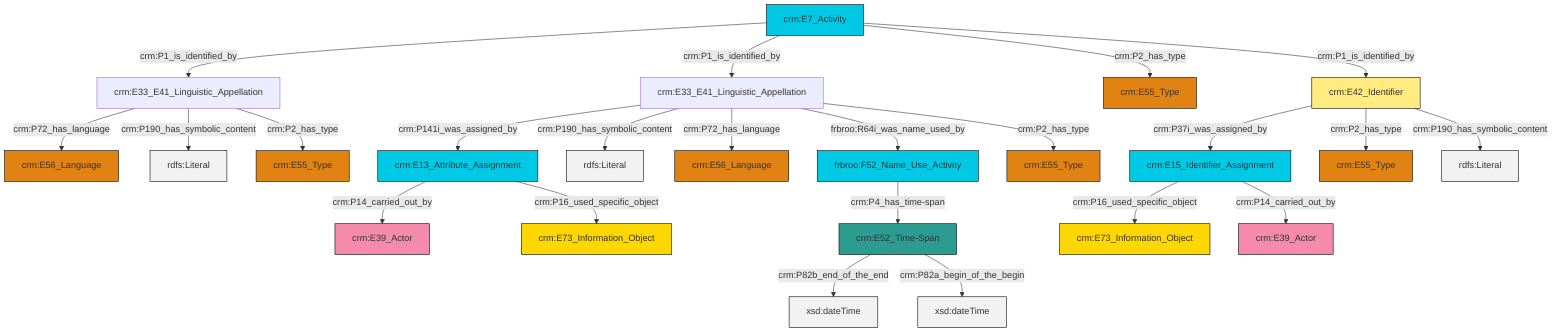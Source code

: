 graph TD
classDef Literal fill:#f2f2f2,stroke:#000000;
classDef CRM_Entity fill:#FFFFFF,stroke:#000000;
classDef Temporal_Entity fill:#00C9E6, stroke:#000000;
classDef Type fill:#E18312, stroke:#000000;
classDef Time-Span fill:#2C9C91, stroke:#000000;
classDef Appellation fill:#FFEB7F, stroke:#000000;
classDef Place fill:#008836, stroke:#000000;
classDef Persistent_Item fill:#B266B2, stroke:#000000;
classDef Conceptual_Object fill:#FFD700, stroke:#000000;
classDef Physical_Thing fill:#D2B48C, stroke:#000000;
classDef Actor fill:#f58aad, stroke:#000000;
classDef PC_Classes fill:#4ce600, stroke:#000000;
classDef Multi fill:#cccccc,stroke:#000000;

2["crm:E42_Identifier"]:::Appellation -->|crm:P37i_was_assigned_by| 3["crm:E15_Identifier_Assignment"]:::Temporal_Entity
4["crm:E33_E41_Linguistic_Appellation"]:::Default -->|crm:P72_has_language| 5["crm:E56_Language"]:::Type
6["crm:E13_Attribute_Assignment"]:::Temporal_Entity -->|crm:P14_carried_out_by| 7["crm:E39_Actor"]:::Actor
4["crm:E33_E41_Linguistic_Appellation"]:::Default -->|crm:P190_has_symbolic_content| 10[rdfs:Literal]:::Literal
3["crm:E15_Identifier_Assignment"]:::Temporal_Entity -->|crm:P16_used_specific_object| 18["crm:E73_Information_Object"]:::Conceptual_Object
3["crm:E15_Identifier_Assignment"]:::Temporal_Entity -->|crm:P14_carried_out_by| 15["crm:E39_Actor"]:::Actor
19["crm:E7_Activity"]:::Temporal_Entity -->|crm:P1_is_identified_by| 4["crm:E33_E41_Linguistic_Appellation"]:::Default
20["crm:E33_E41_Linguistic_Appellation"]:::Default -->|crm:P141i_was_assigned_by| 6["crm:E13_Attribute_Assignment"]:::Temporal_Entity
4["crm:E33_E41_Linguistic_Appellation"]:::Default -->|crm:P2_has_type| 21["crm:E55_Type"]:::Type
19["crm:E7_Activity"]:::Temporal_Entity -->|crm:P1_is_identified_by| 20["crm:E33_E41_Linguistic_Appellation"]:::Default
22["frbroo:F52_Name_Use_Activity"]:::Temporal_Entity -->|crm:P4_has_time-span| 23["crm:E52_Time-Span"]:::Time-Span
23["crm:E52_Time-Span"]:::Time-Span -->|crm:P82b_end_of_the_end| 27[xsd:dateTime]:::Literal
19["crm:E7_Activity"]:::Temporal_Entity -->|crm:P2_has_type| 11["crm:E55_Type"]:::Type
2["crm:E42_Identifier"]:::Appellation -->|crm:P2_has_type| 0["crm:E55_Type"]:::Type
20["crm:E33_E41_Linguistic_Appellation"]:::Default -->|crm:P190_has_symbolic_content| 33[rdfs:Literal]:::Literal
20["crm:E33_E41_Linguistic_Appellation"]:::Default -->|crm:P72_has_language| 28["crm:E56_Language"]:::Type
6["crm:E13_Attribute_Assignment"]:::Temporal_Entity -->|crm:P16_used_specific_object| 13["crm:E73_Information_Object"]:::Conceptual_Object
20["crm:E33_E41_Linguistic_Appellation"]:::Default -->|frbroo:R64i_was_name_used_by| 22["frbroo:F52_Name_Use_Activity"]:::Temporal_Entity
19["crm:E7_Activity"]:::Temporal_Entity -->|crm:P1_is_identified_by| 2["crm:E42_Identifier"]:::Appellation
2["crm:E42_Identifier"]:::Appellation -->|crm:P190_has_symbolic_content| 40[rdfs:Literal]:::Literal
20["crm:E33_E41_Linguistic_Appellation"]:::Default -->|crm:P2_has_type| 38["crm:E55_Type"]:::Type
23["crm:E52_Time-Span"]:::Time-Span -->|crm:P82a_begin_of_the_begin| 41[xsd:dateTime]:::Literal